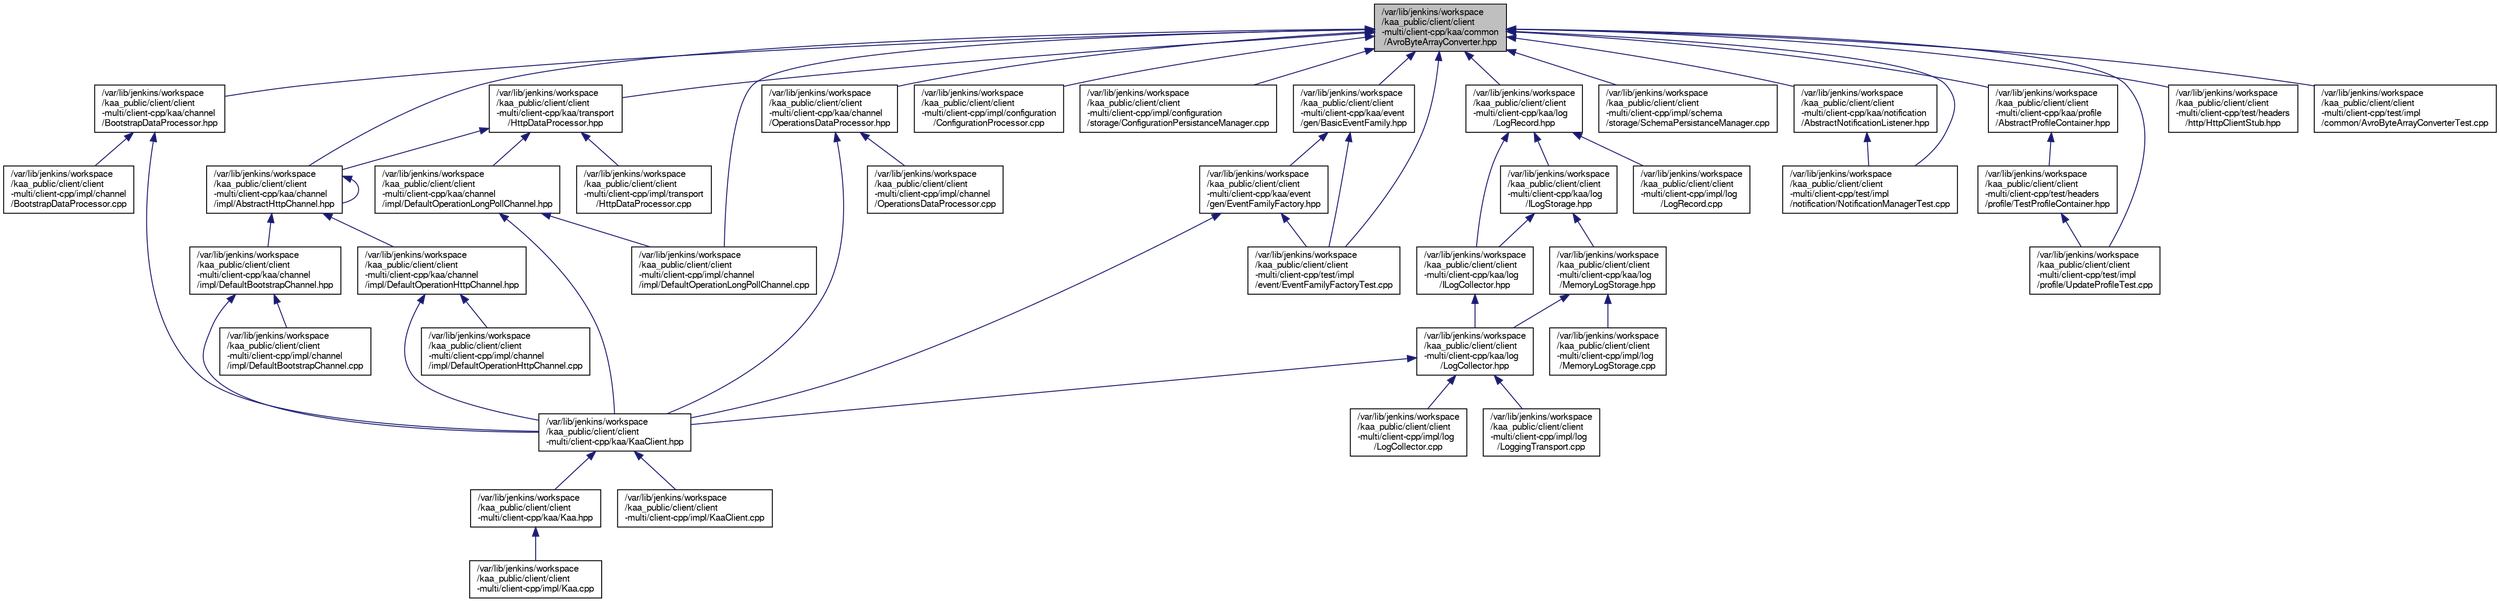 digraph "/var/lib/jenkins/workspace/kaa_public/client/client-multi/client-cpp/kaa/common/AvroByteArrayConverter.hpp"
{
  bgcolor="transparent";
  edge [fontname="FreeSans",fontsize="10",labelfontname="FreeSans",labelfontsize="10"];
  node [fontname="FreeSans",fontsize="10",shape=record];
  Node1 [label="/var/lib/jenkins/workspace\l/kaa_public/client/client\l-multi/client-cpp/kaa/common\l/AvroByteArrayConverter.hpp",height=0.2,width=0.4,color="black", fillcolor="grey75", style="filled" fontcolor="black"];
  Node1 -> Node2 [dir="back",color="midnightblue",fontsize="10",style="solid",fontname="FreeSans"];
  Node2 [label="/var/lib/jenkins/workspace\l/kaa_public/client/client\l-multi/client-cpp/kaa/channel\l/BootstrapDataProcessor.hpp",height=0.2,width=0.4,color="black",URL="$BootstrapDataProcessor_8hpp.html"];
  Node2 -> Node3 [dir="back",color="midnightblue",fontsize="10",style="solid",fontname="FreeSans"];
  Node3 [label="/var/lib/jenkins/workspace\l/kaa_public/client/client\l-multi/client-cpp/impl/channel\l/BootstrapDataProcessor.cpp",height=0.2,width=0.4,color="black",URL="$BootstrapDataProcessor_8cpp.html"];
  Node2 -> Node4 [dir="back",color="midnightblue",fontsize="10",style="solid",fontname="FreeSans"];
  Node4 [label="/var/lib/jenkins/workspace\l/kaa_public/client/client\l-multi/client-cpp/kaa/KaaClient.hpp",height=0.2,width=0.4,color="black",URL="$KaaClient_8hpp.html"];
  Node4 -> Node5 [dir="back",color="midnightblue",fontsize="10",style="solid",fontname="FreeSans"];
  Node5 [label="/var/lib/jenkins/workspace\l/kaa_public/client/client\l-multi/client-cpp/kaa/Kaa.hpp",height=0.2,width=0.4,color="black",URL="$Kaa_8hpp.html"];
  Node5 -> Node6 [dir="back",color="midnightblue",fontsize="10",style="solid",fontname="FreeSans"];
  Node6 [label="/var/lib/jenkins/workspace\l/kaa_public/client/client\l-multi/client-cpp/impl/Kaa.cpp",height=0.2,width=0.4,color="black",URL="$Kaa_8cpp.html"];
  Node4 -> Node7 [dir="back",color="midnightblue",fontsize="10",style="solid",fontname="FreeSans"];
  Node7 [label="/var/lib/jenkins/workspace\l/kaa_public/client/client\l-multi/client-cpp/impl/KaaClient.cpp",height=0.2,width=0.4,color="black",URL="$KaaClient_8cpp.html"];
  Node1 -> Node8 [dir="back",color="midnightblue",fontsize="10",style="solid",fontname="FreeSans"];
  Node8 [label="/var/lib/jenkins/workspace\l/kaa_public/client/client\l-multi/client-cpp/kaa/channel\l/impl/AbstractHttpChannel.hpp",height=0.2,width=0.4,color="black",URL="$AbstractHttpChannel_8hpp.html"];
  Node8 -> Node9 [dir="back",color="midnightblue",fontsize="10",style="solid",fontname="FreeSans"];
  Node9 [label="/var/lib/jenkins/workspace\l/kaa_public/client/client\l-multi/client-cpp/kaa/channel\l/impl/DefaultBootstrapChannel.hpp",height=0.2,width=0.4,color="black",URL="$DefaultBootstrapChannel_8hpp.html"];
  Node9 -> Node10 [dir="back",color="midnightblue",fontsize="10",style="solid",fontname="FreeSans"];
  Node10 [label="/var/lib/jenkins/workspace\l/kaa_public/client/client\l-multi/client-cpp/impl/channel\l/impl/DefaultBootstrapChannel.cpp",height=0.2,width=0.4,color="black",URL="$DefaultBootstrapChannel_8cpp.html"];
  Node9 -> Node4 [dir="back",color="midnightblue",fontsize="10",style="solid",fontname="FreeSans"];
  Node8 -> Node8 [dir="back",color="midnightblue",fontsize="10",style="solid",fontname="FreeSans"];
  Node8 -> Node11 [dir="back",color="midnightblue",fontsize="10",style="solid",fontname="FreeSans"];
  Node11 [label="/var/lib/jenkins/workspace\l/kaa_public/client/client\l-multi/client-cpp/kaa/channel\l/impl/DefaultOperationHttpChannel.hpp",height=0.2,width=0.4,color="black",URL="$DefaultOperationHttpChannel_8hpp.html"];
  Node11 -> Node12 [dir="back",color="midnightblue",fontsize="10",style="solid",fontname="FreeSans"];
  Node12 [label="/var/lib/jenkins/workspace\l/kaa_public/client/client\l-multi/client-cpp/impl/channel\l/impl/DefaultOperationHttpChannel.cpp",height=0.2,width=0.4,color="black",URL="$DefaultOperationHttpChannel_8cpp.html"];
  Node11 -> Node4 [dir="back",color="midnightblue",fontsize="10",style="solid",fontname="FreeSans"];
  Node1 -> Node13 [dir="back",color="midnightblue",fontsize="10",style="solid",fontname="FreeSans"];
  Node13 [label="/var/lib/jenkins/workspace\l/kaa_public/client/client\l-multi/client-cpp/kaa/transport\l/HttpDataProcessor.hpp",height=0.2,width=0.4,color="black",URL="$HttpDataProcessor_8hpp.html"];
  Node13 -> Node8 [dir="back",color="midnightblue",fontsize="10",style="solid",fontname="FreeSans"];
  Node13 -> Node14 [dir="back",color="midnightblue",fontsize="10",style="solid",fontname="FreeSans"];
  Node14 [label="/var/lib/jenkins/workspace\l/kaa_public/client/client\l-multi/client-cpp/kaa/channel\l/impl/DefaultOperationLongPollChannel.hpp",height=0.2,width=0.4,color="black",URL="$DefaultOperationLongPollChannel_8hpp.html"];
  Node14 -> Node15 [dir="back",color="midnightblue",fontsize="10",style="solid",fontname="FreeSans"];
  Node15 [label="/var/lib/jenkins/workspace\l/kaa_public/client/client\l-multi/client-cpp/impl/channel\l/impl/DefaultOperationLongPollChannel.cpp",height=0.2,width=0.4,color="black",URL="$DefaultOperationLongPollChannel_8cpp.html"];
  Node14 -> Node4 [dir="back",color="midnightblue",fontsize="10",style="solid",fontname="FreeSans"];
  Node13 -> Node16 [dir="back",color="midnightblue",fontsize="10",style="solid",fontname="FreeSans"];
  Node16 [label="/var/lib/jenkins/workspace\l/kaa_public/client/client\l-multi/client-cpp/impl/transport\l/HttpDataProcessor.cpp",height=0.2,width=0.4,color="black",URL="$HttpDataProcessor_8cpp.html"];
  Node1 -> Node15 [dir="back",color="midnightblue",fontsize="10",style="solid",fontname="FreeSans"];
  Node1 -> Node17 [dir="back",color="midnightblue",fontsize="10",style="solid",fontname="FreeSans"];
  Node17 [label="/var/lib/jenkins/workspace\l/kaa_public/client/client\l-multi/client-cpp/kaa/channel\l/OperationsDataProcessor.hpp",height=0.2,width=0.4,color="black",URL="$OperationsDataProcessor_8hpp.html"];
  Node17 -> Node18 [dir="back",color="midnightblue",fontsize="10",style="solid",fontname="FreeSans"];
  Node18 [label="/var/lib/jenkins/workspace\l/kaa_public/client/client\l-multi/client-cpp/impl/channel\l/OperationsDataProcessor.cpp",height=0.2,width=0.4,color="black",URL="$OperationsDataProcessor_8cpp.html"];
  Node17 -> Node4 [dir="back",color="midnightblue",fontsize="10",style="solid",fontname="FreeSans"];
  Node1 -> Node19 [dir="back",color="midnightblue",fontsize="10",style="solid",fontname="FreeSans"];
  Node19 [label="/var/lib/jenkins/workspace\l/kaa_public/client/client\l-multi/client-cpp/impl/configuration\l/ConfigurationProcessor.cpp",height=0.2,width=0.4,color="black",URL="$ConfigurationProcessor_8cpp.html"];
  Node1 -> Node20 [dir="back",color="midnightblue",fontsize="10",style="solid",fontname="FreeSans"];
  Node20 [label="/var/lib/jenkins/workspace\l/kaa_public/client/client\l-multi/client-cpp/impl/configuration\l/storage/ConfigurationPersistanceManager.cpp",height=0.2,width=0.4,color="black",URL="$ConfigurationPersistanceManager_8cpp.html"];
  Node1 -> Node21 [dir="back",color="midnightblue",fontsize="10",style="solid",fontname="FreeSans"];
  Node21 [label="/var/lib/jenkins/workspace\l/kaa_public/client/client\l-multi/client-cpp/kaa/event\l/gen/BasicEventFamily.hpp",height=0.2,width=0.4,color="black",URL="$BasicEventFamily_8hpp.html"];
  Node21 -> Node22 [dir="back",color="midnightblue",fontsize="10",style="solid",fontname="FreeSans"];
  Node22 [label="/var/lib/jenkins/workspace\l/kaa_public/client/client\l-multi/client-cpp/kaa/event\l/gen/EventFamilyFactory.hpp",height=0.2,width=0.4,color="black",URL="$EventFamilyFactory_8hpp.html"];
  Node22 -> Node4 [dir="back",color="midnightblue",fontsize="10",style="solid",fontname="FreeSans"];
  Node22 -> Node23 [dir="back",color="midnightblue",fontsize="10",style="solid",fontname="FreeSans"];
  Node23 [label="/var/lib/jenkins/workspace\l/kaa_public/client/client\l-multi/client-cpp/test/impl\l/event/EventFamilyFactoryTest.cpp",height=0.2,width=0.4,color="black",URL="$EventFamilyFactoryTest_8cpp.html"];
  Node21 -> Node23 [dir="back",color="midnightblue",fontsize="10",style="solid",fontname="FreeSans"];
  Node1 -> Node24 [dir="back",color="midnightblue",fontsize="10",style="solid",fontname="FreeSans"];
  Node24 [label="/var/lib/jenkins/workspace\l/kaa_public/client/client\l-multi/client-cpp/kaa/log\l/LogRecord.hpp",height=0.2,width=0.4,color="black",URL="$LogRecord_8hpp.html"];
  Node24 -> Node25 [dir="back",color="midnightblue",fontsize="10",style="solid",fontname="FreeSans"];
  Node25 [label="/var/lib/jenkins/workspace\l/kaa_public/client/client\l-multi/client-cpp/kaa/log\l/ILogCollector.hpp",height=0.2,width=0.4,color="black",URL="$ILogCollector_8hpp.html"];
  Node25 -> Node26 [dir="back",color="midnightblue",fontsize="10",style="solid",fontname="FreeSans"];
  Node26 [label="/var/lib/jenkins/workspace\l/kaa_public/client/client\l-multi/client-cpp/kaa/log\l/LogCollector.hpp",height=0.2,width=0.4,color="black",URL="$LogCollector_8hpp.html"];
  Node26 -> Node4 [dir="back",color="midnightblue",fontsize="10",style="solid",fontname="FreeSans"];
  Node26 -> Node27 [dir="back",color="midnightblue",fontsize="10",style="solid",fontname="FreeSans"];
  Node27 [label="/var/lib/jenkins/workspace\l/kaa_public/client/client\l-multi/client-cpp/impl/log\l/LogCollector.cpp",height=0.2,width=0.4,color="black",URL="$LogCollector_8cpp.html"];
  Node26 -> Node28 [dir="back",color="midnightblue",fontsize="10",style="solid",fontname="FreeSans"];
  Node28 [label="/var/lib/jenkins/workspace\l/kaa_public/client/client\l-multi/client-cpp/impl/log\l/LoggingTransport.cpp",height=0.2,width=0.4,color="black",URL="$LoggingTransport_8cpp.html"];
  Node24 -> Node29 [dir="back",color="midnightblue",fontsize="10",style="solid",fontname="FreeSans"];
  Node29 [label="/var/lib/jenkins/workspace\l/kaa_public/client/client\l-multi/client-cpp/kaa/log\l/ILogStorage.hpp",height=0.2,width=0.4,color="black",URL="$ILogStorage_8hpp.html"];
  Node29 -> Node25 [dir="back",color="midnightblue",fontsize="10",style="solid",fontname="FreeSans"];
  Node29 -> Node30 [dir="back",color="midnightblue",fontsize="10",style="solid",fontname="FreeSans"];
  Node30 [label="/var/lib/jenkins/workspace\l/kaa_public/client/client\l-multi/client-cpp/kaa/log\l/MemoryLogStorage.hpp",height=0.2,width=0.4,color="black",URL="$MemoryLogStorage_8hpp.html"];
  Node30 -> Node26 [dir="back",color="midnightblue",fontsize="10",style="solid",fontname="FreeSans"];
  Node30 -> Node31 [dir="back",color="midnightblue",fontsize="10",style="solid",fontname="FreeSans"];
  Node31 [label="/var/lib/jenkins/workspace\l/kaa_public/client/client\l-multi/client-cpp/impl/log\l/MemoryLogStorage.cpp",height=0.2,width=0.4,color="black",URL="$MemoryLogStorage_8cpp.html"];
  Node24 -> Node32 [dir="back",color="midnightblue",fontsize="10",style="solid",fontname="FreeSans"];
  Node32 [label="/var/lib/jenkins/workspace\l/kaa_public/client/client\l-multi/client-cpp/impl/log\l/LogRecord.cpp",height=0.2,width=0.4,color="black",URL="$LogRecord_8cpp.html"];
  Node1 -> Node33 [dir="back",color="midnightblue",fontsize="10",style="solid",fontname="FreeSans"];
  Node33 [label="/var/lib/jenkins/workspace\l/kaa_public/client/client\l-multi/client-cpp/impl/schema\l/storage/SchemaPersistanceManager.cpp",height=0.2,width=0.4,color="black",URL="$SchemaPersistanceManager_8cpp.html"];
  Node1 -> Node34 [dir="back",color="midnightblue",fontsize="10",style="solid",fontname="FreeSans"];
  Node34 [label="/var/lib/jenkins/workspace\l/kaa_public/client/client\l-multi/client-cpp/kaa/notification\l/AbstractNotificationListener.hpp",height=0.2,width=0.4,color="black",URL="$AbstractNotificationListener_8hpp.html"];
  Node34 -> Node35 [dir="back",color="midnightblue",fontsize="10",style="solid",fontname="FreeSans"];
  Node35 [label="/var/lib/jenkins/workspace\l/kaa_public/client/client\l-multi/client-cpp/test/impl\l/notification/NotificationManagerTest.cpp",height=0.2,width=0.4,color="black",URL="$NotificationManagerTest_8cpp.html"];
  Node1 -> Node36 [dir="back",color="midnightblue",fontsize="10",style="solid",fontname="FreeSans"];
  Node36 [label="/var/lib/jenkins/workspace\l/kaa_public/client/client\l-multi/client-cpp/kaa/profile\l/AbstractProfileContainer.hpp",height=0.2,width=0.4,color="black",URL="$AbstractProfileContainer_8hpp.html"];
  Node36 -> Node37 [dir="back",color="midnightblue",fontsize="10",style="solid",fontname="FreeSans"];
  Node37 [label="/var/lib/jenkins/workspace\l/kaa_public/client/client\l-multi/client-cpp/test/headers\l/profile/TestProfileContainer.hpp",height=0.2,width=0.4,color="black",URL="$TestProfileContainer_8hpp.html"];
  Node37 -> Node38 [dir="back",color="midnightblue",fontsize="10",style="solid",fontname="FreeSans"];
  Node38 [label="/var/lib/jenkins/workspace\l/kaa_public/client/client\l-multi/client-cpp/test/impl\l/profile/UpdateProfileTest.cpp",height=0.2,width=0.4,color="black",URL="$UpdateProfileTest_8cpp.html"];
  Node1 -> Node39 [dir="back",color="midnightblue",fontsize="10",style="solid",fontname="FreeSans"];
  Node39 [label="/var/lib/jenkins/workspace\l/kaa_public/client/client\l-multi/client-cpp/test/headers\l/http/HttpClientStub.hpp",height=0.2,width=0.4,color="black",URL="$HttpClientStub_8hpp.html"];
  Node1 -> Node40 [dir="back",color="midnightblue",fontsize="10",style="solid",fontname="FreeSans"];
  Node40 [label="/var/lib/jenkins/workspace\l/kaa_public/client/client\l-multi/client-cpp/test/impl\l/common/AvroByteArrayConverterTest.cpp",height=0.2,width=0.4,color="black",URL="$AvroByteArrayConverterTest_8cpp.html"];
  Node1 -> Node23 [dir="back",color="midnightblue",fontsize="10",style="solid",fontname="FreeSans"];
  Node1 -> Node35 [dir="back",color="midnightblue",fontsize="10",style="solid",fontname="FreeSans"];
  Node1 -> Node38 [dir="back",color="midnightblue",fontsize="10",style="solid",fontname="FreeSans"];
}
